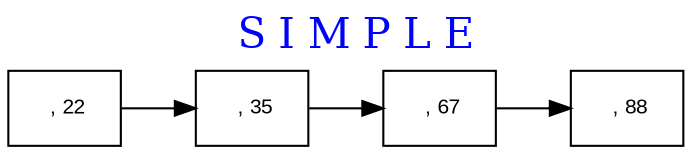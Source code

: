 digraph G {
rankdir = LR;
node [shape = rectangle fontname="Arial" fontsize="10"]
graph [nodesep = 0.5]
label = < <font color='blue'> <font point-size='20'> S I M P L E </font></font>>;
labelloc = "t";
 
 
Nodo0  [label= " , 22" ]
Nodo0 ->  Nodo1
Nodo1  [label= " , 35" ]
Nodo1 ->  Nodo2
Nodo2  [label= " , 67" ]
Nodo2 ->  Nodo3
Nodo3  [label= " , 88" ]
 }
